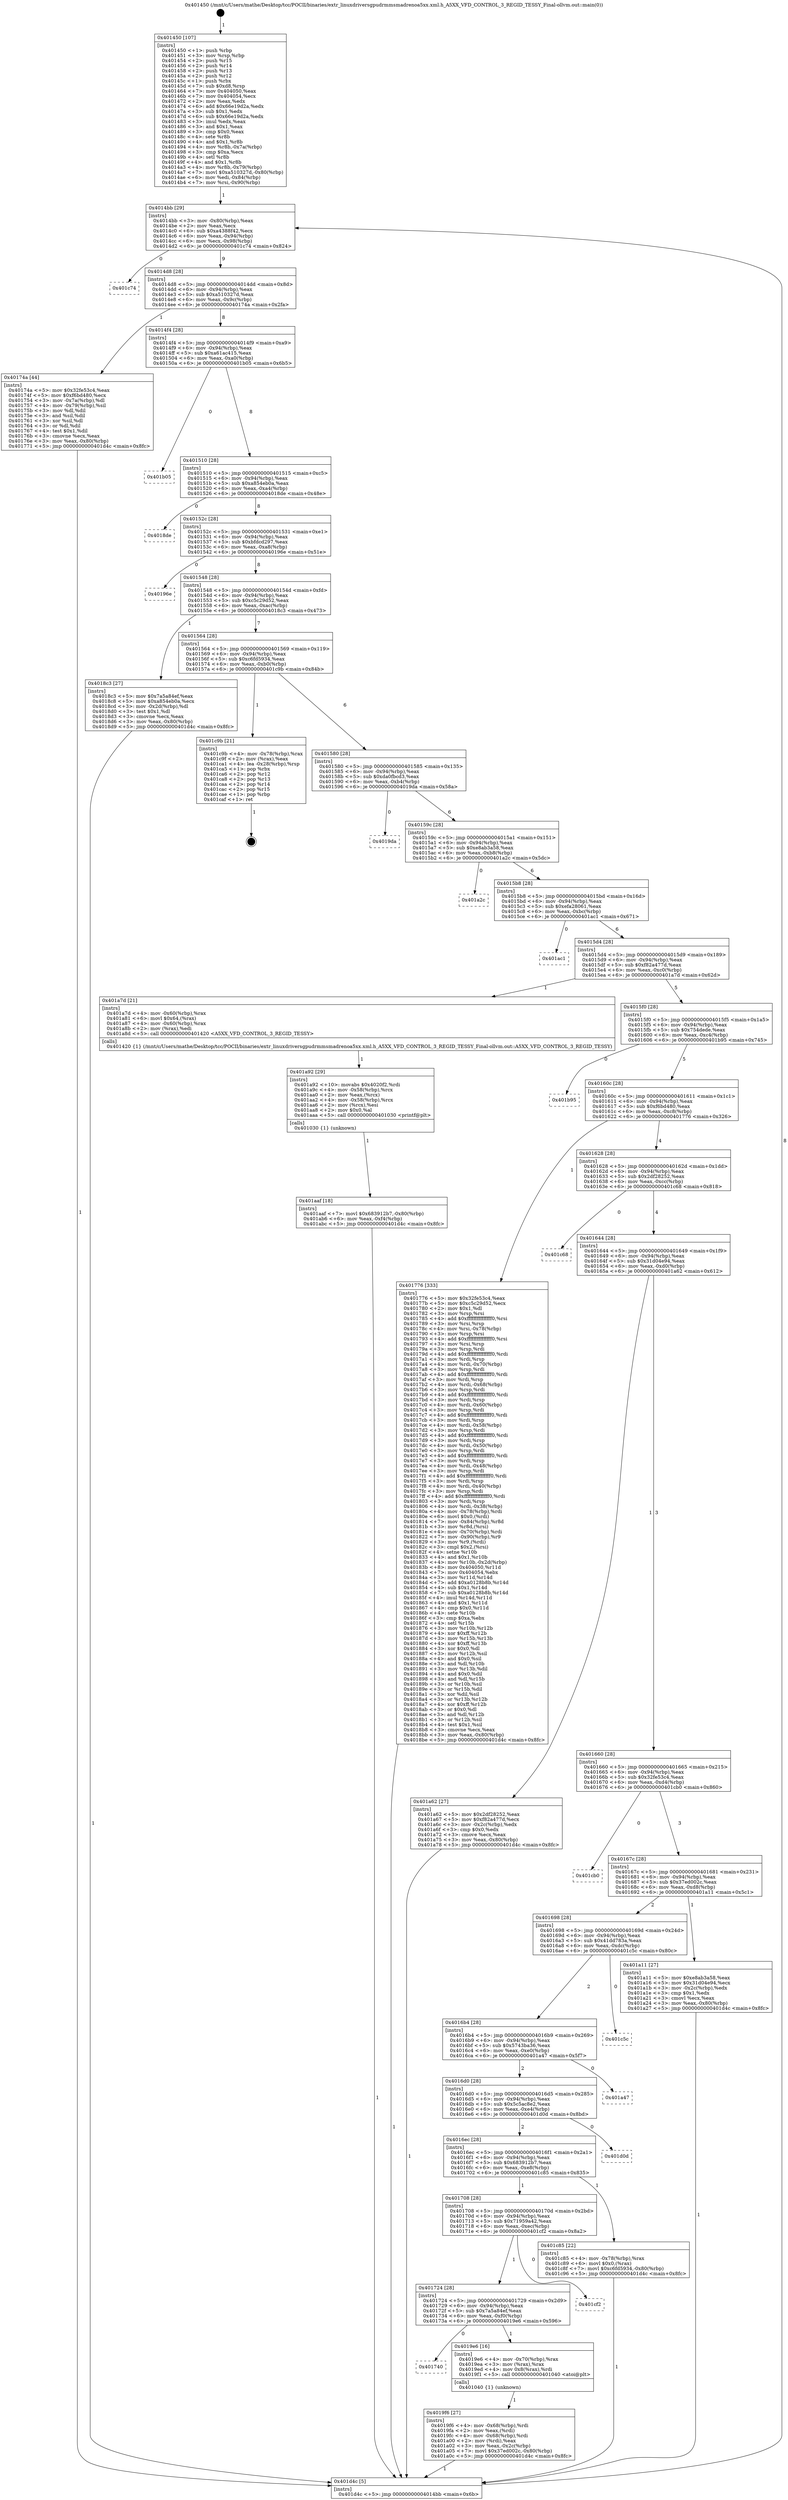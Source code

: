 digraph "0x401450" {
  label = "0x401450 (/mnt/c/Users/mathe/Desktop/tcc/POCII/binaries/extr_linuxdriversgpudrmmsmadrenoa5xx.xml.h_A5XX_VFD_CONTROL_3_REGID_TESSY_Final-ollvm.out::main(0))"
  labelloc = "t"
  node[shape=record]

  Entry [label="",width=0.3,height=0.3,shape=circle,fillcolor=black,style=filled]
  "0x4014bb" [label="{
     0x4014bb [29]\l
     | [instrs]\l
     &nbsp;&nbsp;0x4014bb \<+3\>: mov -0x80(%rbp),%eax\l
     &nbsp;&nbsp;0x4014be \<+2\>: mov %eax,%ecx\l
     &nbsp;&nbsp;0x4014c0 \<+6\>: sub $0xa4388f42,%ecx\l
     &nbsp;&nbsp;0x4014c6 \<+6\>: mov %eax,-0x94(%rbp)\l
     &nbsp;&nbsp;0x4014cc \<+6\>: mov %ecx,-0x98(%rbp)\l
     &nbsp;&nbsp;0x4014d2 \<+6\>: je 0000000000401c74 \<main+0x824\>\l
  }"]
  "0x401c74" [label="{
     0x401c74\l
  }", style=dashed]
  "0x4014d8" [label="{
     0x4014d8 [28]\l
     | [instrs]\l
     &nbsp;&nbsp;0x4014d8 \<+5\>: jmp 00000000004014dd \<main+0x8d\>\l
     &nbsp;&nbsp;0x4014dd \<+6\>: mov -0x94(%rbp),%eax\l
     &nbsp;&nbsp;0x4014e3 \<+5\>: sub $0xa510327d,%eax\l
     &nbsp;&nbsp;0x4014e8 \<+6\>: mov %eax,-0x9c(%rbp)\l
     &nbsp;&nbsp;0x4014ee \<+6\>: je 000000000040174a \<main+0x2fa\>\l
  }"]
  Exit [label="",width=0.3,height=0.3,shape=circle,fillcolor=black,style=filled,peripheries=2]
  "0x40174a" [label="{
     0x40174a [44]\l
     | [instrs]\l
     &nbsp;&nbsp;0x40174a \<+5\>: mov $0x32fe53c4,%eax\l
     &nbsp;&nbsp;0x40174f \<+5\>: mov $0xf6bd480,%ecx\l
     &nbsp;&nbsp;0x401754 \<+3\>: mov -0x7a(%rbp),%dl\l
     &nbsp;&nbsp;0x401757 \<+4\>: mov -0x79(%rbp),%sil\l
     &nbsp;&nbsp;0x40175b \<+3\>: mov %dl,%dil\l
     &nbsp;&nbsp;0x40175e \<+3\>: and %sil,%dil\l
     &nbsp;&nbsp;0x401761 \<+3\>: xor %sil,%dl\l
     &nbsp;&nbsp;0x401764 \<+3\>: or %dl,%dil\l
     &nbsp;&nbsp;0x401767 \<+4\>: test $0x1,%dil\l
     &nbsp;&nbsp;0x40176b \<+3\>: cmovne %ecx,%eax\l
     &nbsp;&nbsp;0x40176e \<+3\>: mov %eax,-0x80(%rbp)\l
     &nbsp;&nbsp;0x401771 \<+5\>: jmp 0000000000401d4c \<main+0x8fc\>\l
  }"]
  "0x4014f4" [label="{
     0x4014f4 [28]\l
     | [instrs]\l
     &nbsp;&nbsp;0x4014f4 \<+5\>: jmp 00000000004014f9 \<main+0xa9\>\l
     &nbsp;&nbsp;0x4014f9 \<+6\>: mov -0x94(%rbp),%eax\l
     &nbsp;&nbsp;0x4014ff \<+5\>: sub $0xa61ac415,%eax\l
     &nbsp;&nbsp;0x401504 \<+6\>: mov %eax,-0xa0(%rbp)\l
     &nbsp;&nbsp;0x40150a \<+6\>: je 0000000000401b05 \<main+0x6b5\>\l
  }"]
  "0x401d4c" [label="{
     0x401d4c [5]\l
     | [instrs]\l
     &nbsp;&nbsp;0x401d4c \<+5\>: jmp 00000000004014bb \<main+0x6b\>\l
  }"]
  "0x401450" [label="{
     0x401450 [107]\l
     | [instrs]\l
     &nbsp;&nbsp;0x401450 \<+1\>: push %rbp\l
     &nbsp;&nbsp;0x401451 \<+3\>: mov %rsp,%rbp\l
     &nbsp;&nbsp;0x401454 \<+2\>: push %r15\l
     &nbsp;&nbsp;0x401456 \<+2\>: push %r14\l
     &nbsp;&nbsp;0x401458 \<+2\>: push %r13\l
     &nbsp;&nbsp;0x40145a \<+2\>: push %r12\l
     &nbsp;&nbsp;0x40145c \<+1\>: push %rbx\l
     &nbsp;&nbsp;0x40145d \<+7\>: sub $0xd8,%rsp\l
     &nbsp;&nbsp;0x401464 \<+7\>: mov 0x404050,%eax\l
     &nbsp;&nbsp;0x40146b \<+7\>: mov 0x404054,%ecx\l
     &nbsp;&nbsp;0x401472 \<+2\>: mov %eax,%edx\l
     &nbsp;&nbsp;0x401474 \<+6\>: add $0x66e19d2a,%edx\l
     &nbsp;&nbsp;0x40147a \<+3\>: sub $0x1,%edx\l
     &nbsp;&nbsp;0x40147d \<+6\>: sub $0x66e19d2a,%edx\l
     &nbsp;&nbsp;0x401483 \<+3\>: imul %edx,%eax\l
     &nbsp;&nbsp;0x401486 \<+3\>: and $0x1,%eax\l
     &nbsp;&nbsp;0x401489 \<+3\>: cmp $0x0,%eax\l
     &nbsp;&nbsp;0x40148c \<+4\>: sete %r8b\l
     &nbsp;&nbsp;0x401490 \<+4\>: and $0x1,%r8b\l
     &nbsp;&nbsp;0x401494 \<+4\>: mov %r8b,-0x7a(%rbp)\l
     &nbsp;&nbsp;0x401498 \<+3\>: cmp $0xa,%ecx\l
     &nbsp;&nbsp;0x40149b \<+4\>: setl %r8b\l
     &nbsp;&nbsp;0x40149f \<+4\>: and $0x1,%r8b\l
     &nbsp;&nbsp;0x4014a3 \<+4\>: mov %r8b,-0x79(%rbp)\l
     &nbsp;&nbsp;0x4014a7 \<+7\>: movl $0xa510327d,-0x80(%rbp)\l
     &nbsp;&nbsp;0x4014ae \<+6\>: mov %edi,-0x84(%rbp)\l
     &nbsp;&nbsp;0x4014b4 \<+7\>: mov %rsi,-0x90(%rbp)\l
  }"]
  "0x401aaf" [label="{
     0x401aaf [18]\l
     | [instrs]\l
     &nbsp;&nbsp;0x401aaf \<+7\>: movl $0x683912b7,-0x80(%rbp)\l
     &nbsp;&nbsp;0x401ab6 \<+6\>: mov %eax,-0xf4(%rbp)\l
     &nbsp;&nbsp;0x401abc \<+5\>: jmp 0000000000401d4c \<main+0x8fc\>\l
  }"]
  "0x401b05" [label="{
     0x401b05\l
  }", style=dashed]
  "0x401510" [label="{
     0x401510 [28]\l
     | [instrs]\l
     &nbsp;&nbsp;0x401510 \<+5\>: jmp 0000000000401515 \<main+0xc5\>\l
     &nbsp;&nbsp;0x401515 \<+6\>: mov -0x94(%rbp),%eax\l
     &nbsp;&nbsp;0x40151b \<+5\>: sub $0xa854eb0a,%eax\l
     &nbsp;&nbsp;0x401520 \<+6\>: mov %eax,-0xa4(%rbp)\l
     &nbsp;&nbsp;0x401526 \<+6\>: je 00000000004018de \<main+0x48e\>\l
  }"]
  "0x401a92" [label="{
     0x401a92 [29]\l
     | [instrs]\l
     &nbsp;&nbsp;0x401a92 \<+10\>: movabs $0x4020f2,%rdi\l
     &nbsp;&nbsp;0x401a9c \<+4\>: mov -0x58(%rbp),%rcx\l
     &nbsp;&nbsp;0x401aa0 \<+2\>: mov %eax,(%rcx)\l
     &nbsp;&nbsp;0x401aa2 \<+4\>: mov -0x58(%rbp),%rcx\l
     &nbsp;&nbsp;0x401aa6 \<+2\>: mov (%rcx),%esi\l
     &nbsp;&nbsp;0x401aa8 \<+2\>: mov $0x0,%al\l
     &nbsp;&nbsp;0x401aaa \<+5\>: call 0000000000401030 \<printf@plt\>\l
     | [calls]\l
     &nbsp;&nbsp;0x401030 \{1\} (unknown)\l
  }"]
  "0x4018de" [label="{
     0x4018de\l
  }", style=dashed]
  "0x40152c" [label="{
     0x40152c [28]\l
     | [instrs]\l
     &nbsp;&nbsp;0x40152c \<+5\>: jmp 0000000000401531 \<main+0xe1\>\l
     &nbsp;&nbsp;0x401531 \<+6\>: mov -0x94(%rbp),%eax\l
     &nbsp;&nbsp;0x401537 \<+5\>: sub $0xbfdcd297,%eax\l
     &nbsp;&nbsp;0x40153c \<+6\>: mov %eax,-0xa8(%rbp)\l
     &nbsp;&nbsp;0x401542 \<+6\>: je 000000000040196e \<main+0x51e\>\l
  }"]
  "0x4019f6" [label="{
     0x4019f6 [27]\l
     | [instrs]\l
     &nbsp;&nbsp;0x4019f6 \<+4\>: mov -0x68(%rbp),%rdi\l
     &nbsp;&nbsp;0x4019fa \<+2\>: mov %eax,(%rdi)\l
     &nbsp;&nbsp;0x4019fc \<+4\>: mov -0x68(%rbp),%rdi\l
     &nbsp;&nbsp;0x401a00 \<+2\>: mov (%rdi),%eax\l
     &nbsp;&nbsp;0x401a02 \<+3\>: mov %eax,-0x2c(%rbp)\l
     &nbsp;&nbsp;0x401a05 \<+7\>: movl $0x37ed002c,-0x80(%rbp)\l
     &nbsp;&nbsp;0x401a0c \<+5\>: jmp 0000000000401d4c \<main+0x8fc\>\l
  }"]
  "0x40196e" [label="{
     0x40196e\l
  }", style=dashed]
  "0x401548" [label="{
     0x401548 [28]\l
     | [instrs]\l
     &nbsp;&nbsp;0x401548 \<+5\>: jmp 000000000040154d \<main+0xfd\>\l
     &nbsp;&nbsp;0x40154d \<+6\>: mov -0x94(%rbp),%eax\l
     &nbsp;&nbsp;0x401553 \<+5\>: sub $0xc5c29d52,%eax\l
     &nbsp;&nbsp;0x401558 \<+6\>: mov %eax,-0xac(%rbp)\l
     &nbsp;&nbsp;0x40155e \<+6\>: je 00000000004018c3 \<main+0x473\>\l
  }"]
  "0x401740" [label="{
     0x401740\l
  }", style=dashed]
  "0x4018c3" [label="{
     0x4018c3 [27]\l
     | [instrs]\l
     &nbsp;&nbsp;0x4018c3 \<+5\>: mov $0x7a5a84ef,%eax\l
     &nbsp;&nbsp;0x4018c8 \<+5\>: mov $0xa854eb0a,%ecx\l
     &nbsp;&nbsp;0x4018cd \<+3\>: mov -0x2d(%rbp),%dl\l
     &nbsp;&nbsp;0x4018d0 \<+3\>: test $0x1,%dl\l
     &nbsp;&nbsp;0x4018d3 \<+3\>: cmovne %ecx,%eax\l
     &nbsp;&nbsp;0x4018d6 \<+3\>: mov %eax,-0x80(%rbp)\l
     &nbsp;&nbsp;0x4018d9 \<+5\>: jmp 0000000000401d4c \<main+0x8fc\>\l
  }"]
  "0x401564" [label="{
     0x401564 [28]\l
     | [instrs]\l
     &nbsp;&nbsp;0x401564 \<+5\>: jmp 0000000000401569 \<main+0x119\>\l
     &nbsp;&nbsp;0x401569 \<+6\>: mov -0x94(%rbp),%eax\l
     &nbsp;&nbsp;0x40156f \<+5\>: sub $0xc6fd5934,%eax\l
     &nbsp;&nbsp;0x401574 \<+6\>: mov %eax,-0xb0(%rbp)\l
     &nbsp;&nbsp;0x40157a \<+6\>: je 0000000000401c9b \<main+0x84b\>\l
  }"]
  "0x4019e6" [label="{
     0x4019e6 [16]\l
     | [instrs]\l
     &nbsp;&nbsp;0x4019e6 \<+4\>: mov -0x70(%rbp),%rax\l
     &nbsp;&nbsp;0x4019ea \<+3\>: mov (%rax),%rax\l
     &nbsp;&nbsp;0x4019ed \<+4\>: mov 0x8(%rax),%rdi\l
     &nbsp;&nbsp;0x4019f1 \<+5\>: call 0000000000401040 \<atoi@plt\>\l
     | [calls]\l
     &nbsp;&nbsp;0x401040 \{1\} (unknown)\l
  }"]
  "0x401c9b" [label="{
     0x401c9b [21]\l
     | [instrs]\l
     &nbsp;&nbsp;0x401c9b \<+4\>: mov -0x78(%rbp),%rax\l
     &nbsp;&nbsp;0x401c9f \<+2\>: mov (%rax),%eax\l
     &nbsp;&nbsp;0x401ca1 \<+4\>: lea -0x28(%rbp),%rsp\l
     &nbsp;&nbsp;0x401ca5 \<+1\>: pop %rbx\l
     &nbsp;&nbsp;0x401ca6 \<+2\>: pop %r12\l
     &nbsp;&nbsp;0x401ca8 \<+2\>: pop %r13\l
     &nbsp;&nbsp;0x401caa \<+2\>: pop %r14\l
     &nbsp;&nbsp;0x401cac \<+2\>: pop %r15\l
     &nbsp;&nbsp;0x401cae \<+1\>: pop %rbp\l
     &nbsp;&nbsp;0x401caf \<+1\>: ret\l
  }"]
  "0x401580" [label="{
     0x401580 [28]\l
     | [instrs]\l
     &nbsp;&nbsp;0x401580 \<+5\>: jmp 0000000000401585 \<main+0x135\>\l
     &nbsp;&nbsp;0x401585 \<+6\>: mov -0x94(%rbp),%eax\l
     &nbsp;&nbsp;0x40158b \<+5\>: sub $0xda0fbcd3,%eax\l
     &nbsp;&nbsp;0x401590 \<+6\>: mov %eax,-0xb4(%rbp)\l
     &nbsp;&nbsp;0x401596 \<+6\>: je 00000000004019da \<main+0x58a\>\l
  }"]
  "0x401724" [label="{
     0x401724 [28]\l
     | [instrs]\l
     &nbsp;&nbsp;0x401724 \<+5\>: jmp 0000000000401729 \<main+0x2d9\>\l
     &nbsp;&nbsp;0x401729 \<+6\>: mov -0x94(%rbp),%eax\l
     &nbsp;&nbsp;0x40172f \<+5\>: sub $0x7a5a84ef,%eax\l
     &nbsp;&nbsp;0x401734 \<+6\>: mov %eax,-0xf0(%rbp)\l
     &nbsp;&nbsp;0x40173a \<+6\>: je 00000000004019e6 \<main+0x596\>\l
  }"]
  "0x4019da" [label="{
     0x4019da\l
  }", style=dashed]
  "0x40159c" [label="{
     0x40159c [28]\l
     | [instrs]\l
     &nbsp;&nbsp;0x40159c \<+5\>: jmp 00000000004015a1 \<main+0x151\>\l
     &nbsp;&nbsp;0x4015a1 \<+6\>: mov -0x94(%rbp),%eax\l
     &nbsp;&nbsp;0x4015a7 \<+5\>: sub $0xe8ab3a58,%eax\l
     &nbsp;&nbsp;0x4015ac \<+6\>: mov %eax,-0xb8(%rbp)\l
     &nbsp;&nbsp;0x4015b2 \<+6\>: je 0000000000401a2c \<main+0x5dc\>\l
  }"]
  "0x401cf2" [label="{
     0x401cf2\l
  }", style=dashed]
  "0x401a2c" [label="{
     0x401a2c\l
  }", style=dashed]
  "0x4015b8" [label="{
     0x4015b8 [28]\l
     | [instrs]\l
     &nbsp;&nbsp;0x4015b8 \<+5\>: jmp 00000000004015bd \<main+0x16d\>\l
     &nbsp;&nbsp;0x4015bd \<+6\>: mov -0x94(%rbp),%eax\l
     &nbsp;&nbsp;0x4015c3 \<+5\>: sub $0xefa28061,%eax\l
     &nbsp;&nbsp;0x4015c8 \<+6\>: mov %eax,-0xbc(%rbp)\l
     &nbsp;&nbsp;0x4015ce \<+6\>: je 0000000000401ac1 \<main+0x671\>\l
  }"]
  "0x401708" [label="{
     0x401708 [28]\l
     | [instrs]\l
     &nbsp;&nbsp;0x401708 \<+5\>: jmp 000000000040170d \<main+0x2bd\>\l
     &nbsp;&nbsp;0x40170d \<+6\>: mov -0x94(%rbp),%eax\l
     &nbsp;&nbsp;0x401713 \<+5\>: sub $0x71959a42,%eax\l
     &nbsp;&nbsp;0x401718 \<+6\>: mov %eax,-0xec(%rbp)\l
     &nbsp;&nbsp;0x40171e \<+6\>: je 0000000000401cf2 \<main+0x8a2\>\l
  }"]
  "0x401ac1" [label="{
     0x401ac1\l
  }", style=dashed]
  "0x4015d4" [label="{
     0x4015d4 [28]\l
     | [instrs]\l
     &nbsp;&nbsp;0x4015d4 \<+5\>: jmp 00000000004015d9 \<main+0x189\>\l
     &nbsp;&nbsp;0x4015d9 \<+6\>: mov -0x94(%rbp),%eax\l
     &nbsp;&nbsp;0x4015df \<+5\>: sub $0xf82a477d,%eax\l
     &nbsp;&nbsp;0x4015e4 \<+6\>: mov %eax,-0xc0(%rbp)\l
     &nbsp;&nbsp;0x4015ea \<+6\>: je 0000000000401a7d \<main+0x62d\>\l
  }"]
  "0x401c85" [label="{
     0x401c85 [22]\l
     | [instrs]\l
     &nbsp;&nbsp;0x401c85 \<+4\>: mov -0x78(%rbp),%rax\l
     &nbsp;&nbsp;0x401c89 \<+6\>: movl $0x0,(%rax)\l
     &nbsp;&nbsp;0x401c8f \<+7\>: movl $0xc6fd5934,-0x80(%rbp)\l
     &nbsp;&nbsp;0x401c96 \<+5\>: jmp 0000000000401d4c \<main+0x8fc\>\l
  }"]
  "0x401a7d" [label="{
     0x401a7d [21]\l
     | [instrs]\l
     &nbsp;&nbsp;0x401a7d \<+4\>: mov -0x60(%rbp),%rax\l
     &nbsp;&nbsp;0x401a81 \<+6\>: movl $0x64,(%rax)\l
     &nbsp;&nbsp;0x401a87 \<+4\>: mov -0x60(%rbp),%rax\l
     &nbsp;&nbsp;0x401a8b \<+2\>: mov (%rax),%edi\l
     &nbsp;&nbsp;0x401a8d \<+5\>: call 0000000000401420 \<A5XX_VFD_CONTROL_3_REGID_TESSY\>\l
     | [calls]\l
     &nbsp;&nbsp;0x401420 \{1\} (/mnt/c/Users/mathe/Desktop/tcc/POCII/binaries/extr_linuxdriversgpudrmmsmadrenoa5xx.xml.h_A5XX_VFD_CONTROL_3_REGID_TESSY_Final-ollvm.out::A5XX_VFD_CONTROL_3_REGID_TESSY)\l
  }"]
  "0x4015f0" [label="{
     0x4015f0 [28]\l
     | [instrs]\l
     &nbsp;&nbsp;0x4015f0 \<+5\>: jmp 00000000004015f5 \<main+0x1a5\>\l
     &nbsp;&nbsp;0x4015f5 \<+6\>: mov -0x94(%rbp),%eax\l
     &nbsp;&nbsp;0x4015fb \<+5\>: sub $0x754dede,%eax\l
     &nbsp;&nbsp;0x401600 \<+6\>: mov %eax,-0xc4(%rbp)\l
     &nbsp;&nbsp;0x401606 \<+6\>: je 0000000000401b95 \<main+0x745\>\l
  }"]
  "0x4016ec" [label="{
     0x4016ec [28]\l
     | [instrs]\l
     &nbsp;&nbsp;0x4016ec \<+5\>: jmp 00000000004016f1 \<main+0x2a1\>\l
     &nbsp;&nbsp;0x4016f1 \<+6\>: mov -0x94(%rbp),%eax\l
     &nbsp;&nbsp;0x4016f7 \<+5\>: sub $0x683912b7,%eax\l
     &nbsp;&nbsp;0x4016fc \<+6\>: mov %eax,-0xe8(%rbp)\l
     &nbsp;&nbsp;0x401702 \<+6\>: je 0000000000401c85 \<main+0x835\>\l
  }"]
  "0x401b95" [label="{
     0x401b95\l
  }", style=dashed]
  "0x40160c" [label="{
     0x40160c [28]\l
     | [instrs]\l
     &nbsp;&nbsp;0x40160c \<+5\>: jmp 0000000000401611 \<main+0x1c1\>\l
     &nbsp;&nbsp;0x401611 \<+6\>: mov -0x94(%rbp),%eax\l
     &nbsp;&nbsp;0x401617 \<+5\>: sub $0xf6bd480,%eax\l
     &nbsp;&nbsp;0x40161c \<+6\>: mov %eax,-0xc8(%rbp)\l
     &nbsp;&nbsp;0x401622 \<+6\>: je 0000000000401776 \<main+0x326\>\l
  }"]
  "0x401d0d" [label="{
     0x401d0d\l
  }", style=dashed]
  "0x401776" [label="{
     0x401776 [333]\l
     | [instrs]\l
     &nbsp;&nbsp;0x401776 \<+5\>: mov $0x32fe53c4,%eax\l
     &nbsp;&nbsp;0x40177b \<+5\>: mov $0xc5c29d52,%ecx\l
     &nbsp;&nbsp;0x401780 \<+2\>: mov $0x1,%dl\l
     &nbsp;&nbsp;0x401782 \<+3\>: mov %rsp,%rsi\l
     &nbsp;&nbsp;0x401785 \<+4\>: add $0xfffffffffffffff0,%rsi\l
     &nbsp;&nbsp;0x401789 \<+3\>: mov %rsi,%rsp\l
     &nbsp;&nbsp;0x40178c \<+4\>: mov %rsi,-0x78(%rbp)\l
     &nbsp;&nbsp;0x401790 \<+3\>: mov %rsp,%rsi\l
     &nbsp;&nbsp;0x401793 \<+4\>: add $0xfffffffffffffff0,%rsi\l
     &nbsp;&nbsp;0x401797 \<+3\>: mov %rsi,%rsp\l
     &nbsp;&nbsp;0x40179a \<+3\>: mov %rsp,%rdi\l
     &nbsp;&nbsp;0x40179d \<+4\>: add $0xfffffffffffffff0,%rdi\l
     &nbsp;&nbsp;0x4017a1 \<+3\>: mov %rdi,%rsp\l
     &nbsp;&nbsp;0x4017a4 \<+4\>: mov %rdi,-0x70(%rbp)\l
     &nbsp;&nbsp;0x4017a8 \<+3\>: mov %rsp,%rdi\l
     &nbsp;&nbsp;0x4017ab \<+4\>: add $0xfffffffffffffff0,%rdi\l
     &nbsp;&nbsp;0x4017af \<+3\>: mov %rdi,%rsp\l
     &nbsp;&nbsp;0x4017b2 \<+4\>: mov %rdi,-0x68(%rbp)\l
     &nbsp;&nbsp;0x4017b6 \<+3\>: mov %rsp,%rdi\l
     &nbsp;&nbsp;0x4017b9 \<+4\>: add $0xfffffffffffffff0,%rdi\l
     &nbsp;&nbsp;0x4017bd \<+3\>: mov %rdi,%rsp\l
     &nbsp;&nbsp;0x4017c0 \<+4\>: mov %rdi,-0x60(%rbp)\l
     &nbsp;&nbsp;0x4017c4 \<+3\>: mov %rsp,%rdi\l
     &nbsp;&nbsp;0x4017c7 \<+4\>: add $0xfffffffffffffff0,%rdi\l
     &nbsp;&nbsp;0x4017cb \<+3\>: mov %rdi,%rsp\l
     &nbsp;&nbsp;0x4017ce \<+4\>: mov %rdi,-0x58(%rbp)\l
     &nbsp;&nbsp;0x4017d2 \<+3\>: mov %rsp,%rdi\l
     &nbsp;&nbsp;0x4017d5 \<+4\>: add $0xfffffffffffffff0,%rdi\l
     &nbsp;&nbsp;0x4017d9 \<+3\>: mov %rdi,%rsp\l
     &nbsp;&nbsp;0x4017dc \<+4\>: mov %rdi,-0x50(%rbp)\l
     &nbsp;&nbsp;0x4017e0 \<+3\>: mov %rsp,%rdi\l
     &nbsp;&nbsp;0x4017e3 \<+4\>: add $0xfffffffffffffff0,%rdi\l
     &nbsp;&nbsp;0x4017e7 \<+3\>: mov %rdi,%rsp\l
     &nbsp;&nbsp;0x4017ea \<+4\>: mov %rdi,-0x48(%rbp)\l
     &nbsp;&nbsp;0x4017ee \<+3\>: mov %rsp,%rdi\l
     &nbsp;&nbsp;0x4017f1 \<+4\>: add $0xfffffffffffffff0,%rdi\l
     &nbsp;&nbsp;0x4017f5 \<+3\>: mov %rdi,%rsp\l
     &nbsp;&nbsp;0x4017f8 \<+4\>: mov %rdi,-0x40(%rbp)\l
     &nbsp;&nbsp;0x4017fc \<+3\>: mov %rsp,%rdi\l
     &nbsp;&nbsp;0x4017ff \<+4\>: add $0xfffffffffffffff0,%rdi\l
     &nbsp;&nbsp;0x401803 \<+3\>: mov %rdi,%rsp\l
     &nbsp;&nbsp;0x401806 \<+4\>: mov %rdi,-0x38(%rbp)\l
     &nbsp;&nbsp;0x40180a \<+4\>: mov -0x78(%rbp),%rdi\l
     &nbsp;&nbsp;0x40180e \<+6\>: movl $0x0,(%rdi)\l
     &nbsp;&nbsp;0x401814 \<+7\>: mov -0x84(%rbp),%r8d\l
     &nbsp;&nbsp;0x40181b \<+3\>: mov %r8d,(%rsi)\l
     &nbsp;&nbsp;0x40181e \<+4\>: mov -0x70(%rbp),%rdi\l
     &nbsp;&nbsp;0x401822 \<+7\>: mov -0x90(%rbp),%r9\l
     &nbsp;&nbsp;0x401829 \<+3\>: mov %r9,(%rdi)\l
     &nbsp;&nbsp;0x40182c \<+3\>: cmpl $0x2,(%rsi)\l
     &nbsp;&nbsp;0x40182f \<+4\>: setne %r10b\l
     &nbsp;&nbsp;0x401833 \<+4\>: and $0x1,%r10b\l
     &nbsp;&nbsp;0x401837 \<+4\>: mov %r10b,-0x2d(%rbp)\l
     &nbsp;&nbsp;0x40183b \<+8\>: mov 0x404050,%r11d\l
     &nbsp;&nbsp;0x401843 \<+7\>: mov 0x404054,%ebx\l
     &nbsp;&nbsp;0x40184a \<+3\>: mov %r11d,%r14d\l
     &nbsp;&nbsp;0x40184d \<+7\>: add $0xa0128b8b,%r14d\l
     &nbsp;&nbsp;0x401854 \<+4\>: sub $0x1,%r14d\l
     &nbsp;&nbsp;0x401858 \<+7\>: sub $0xa0128b8b,%r14d\l
     &nbsp;&nbsp;0x40185f \<+4\>: imul %r14d,%r11d\l
     &nbsp;&nbsp;0x401863 \<+4\>: and $0x1,%r11d\l
     &nbsp;&nbsp;0x401867 \<+4\>: cmp $0x0,%r11d\l
     &nbsp;&nbsp;0x40186b \<+4\>: sete %r10b\l
     &nbsp;&nbsp;0x40186f \<+3\>: cmp $0xa,%ebx\l
     &nbsp;&nbsp;0x401872 \<+4\>: setl %r15b\l
     &nbsp;&nbsp;0x401876 \<+3\>: mov %r10b,%r12b\l
     &nbsp;&nbsp;0x401879 \<+4\>: xor $0xff,%r12b\l
     &nbsp;&nbsp;0x40187d \<+3\>: mov %r15b,%r13b\l
     &nbsp;&nbsp;0x401880 \<+4\>: xor $0xff,%r13b\l
     &nbsp;&nbsp;0x401884 \<+3\>: xor $0x0,%dl\l
     &nbsp;&nbsp;0x401887 \<+3\>: mov %r12b,%sil\l
     &nbsp;&nbsp;0x40188a \<+4\>: and $0x0,%sil\l
     &nbsp;&nbsp;0x40188e \<+3\>: and %dl,%r10b\l
     &nbsp;&nbsp;0x401891 \<+3\>: mov %r13b,%dil\l
     &nbsp;&nbsp;0x401894 \<+4\>: and $0x0,%dil\l
     &nbsp;&nbsp;0x401898 \<+3\>: and %dl,%r15b\l
     &nbsp;&nbsp;0x40189b \<+3\>: or %r10b,%sil\l
     &nbsp;&nbsp;0x40189e \<+3\>: or %r15b,%dil\l
     &nbsp;&nbsp;0x4018a1 \<+3\>: xor %dil,%sil\l
     &nbsp;&nbsp;0x4018a4 \<+3\>: or %r13b,%r12b\l
     &nbsp;&nbsp;0x4018a7 \<+4\>: xor $0xff,%r12b\l
     &nbsp;&nbsp;0x4018ab \<+3\>: or $0x0,%dl\l
     &nbsp;&nbsp;0x4018ae \<+3\>: and %dl,%r12b\l
     &nbsp;&nbsp;0x4018b1 \<+3\>: or %r12b,%sil\l
     &nbsp;&nbsp;0x4018b4 \<+4\>: test $0x1,%sil\l
     &nbsp;&nbsp;0x4018b8 \<+3\>: cmovne %ecx,%eax\l
     &nbsp;&nbsp;0x4018bb \<+3\>: mov %eax,-0x80(%rbp)\l
     &nbsp;&nbsp;0x4018be \<+5\>: jmp 0000000000401d4c \<main+0x8fc\>\l
  }"]
  "0x401628" [label="{
     0x401628 [28]\l
     | [instrs]\l
     &nbsp;&nbsp;0x401628 \<+5\>: jmp 000000000040162d \<main+0x1dd\>\l
     &nbsp;&nbsp;0x40162d \<+6\>: mov -0x94(%rbp),%eax\l
     &nbsp;&nbsp;0x401633 \<+5\>: sub $0x2df28252,%eax\l
     &nbsp;&nbsp;0x401638 \<+6\>: mov %eax,-0xcc(%rbp)\l
     &nbsp;&nbsp;0x40163e \<+6\>: je 0000000000401c68 \<main+0x818\>\l
  }"]
  "0x4016d0" [label="{
     0x4016d0 [28]\l
     | [instrs]\l
     &nbsp;&nbsp;0x4016d0 \<+5\>: jmp 00000000004016d5 \<main+0x285\>\l
     &nbsp;&nbsp;0x4016d5 \<+6\>: mov -0x94(%rbp),%eax\l
     &nbsp;&nbsp;0x4016db \<+5\>: sub $0x5c5ac8e2,%eax\l
     &nbsp;&nbsp;0x4016e0 \<+6\>: mov %eax,-0xe4(%rbp)\l
     &nbsp;&nbsp;0x4016e6 \<+6\>: je 0000000000401d0d \<main+0x8bd\>\l
  }"]
  "0x401a47" [label="{
     0x401a47\l
  }", style=dashed]
  "0x401c68" [label="{
     0x401c68\l
  }", style=dashed]
  "0x401644" [label="{
     0x401644 [28]\l
     | [instrs]\l
     &nbsp;&nbsp;0x401644 \<+5\>: jmp 0000000000401649 \<main+0x1f9\>\l
     &nbsp;&nbsp;0x401649 \<+6\>: mov -0x94(%rbp),%eax\l
     &nbsp;&nbsp;0x40164f \<+5\>: sub $0x31d04e94,%eax\l
     &nbsp;&nbsp;0x401654 \<+6\>: mov %eax,-0xd0(%rbp)\l
     &nbsp;&nbsp;0x40165a \<+6\>: je 0000000000401a62 \<main+0x612\>\l
  }"]
  "0x4016b4" [label="{
     0x4016b4 [28]\l
     | [instrs]\l
     &nbsp;&nbsp;0x4016b4 \<+5\>: jmp 00000000004016b9 \<main+0x269\>\l
     &nbsp;&nbsp;0x4016b9 \<+6\>: mov -0x94(%rbp),%eax\l
     &nbsp;&nbsp;0x4016bf \<+5\>: sub $0x5743ba36,%eax\l
     &nbsp;&nbsp;0x4016c4 \<+6\>: mov %eax,-0xe0(%rbp)\l
     &nbsp;&nbsp;0x4016ca \<+6\>: je 0000000000401a47 \<main+0x5f7\>\l
  }"]
  "0x401a62" [label="{
     0x401a62 [27]\l
     | [instrs]\l
     &nbsp;&nbsp;0x401a62 \<+5\>: mov $0x2df28252,%eax\l
     &nbsp;&nbsp;0x401a67 \<+5\>: mov $0xf82a477d,%ecx\l
     &nbsp;&nbsp;0x401a6c \<+3\>: mov -0x2c(%rbp),%edx\l
     &nbsp;&nbsp;0x401a6f \<+3\>: cmp $0x0,%edx\l
     &nbsp;&nbsp;0x401a72 \<+3\>: cmove %ecx,%eax\l
     &nbsp;&nbsp;0x401a75 \<+3\>: mov %eax,-0x80(%rbp)\l
     &nbsp;&nbsp;0x401a78 \<+5\>: jmp 0000000000401d4c \<main+0x8fc\>\l
  }"]
  "0x401660" [label="{
     0x401660 [28]\l
     | [instrs]\l
     &nbsp;&nbsp;0x401660 \<+5\>: jmp 0000000000401665 \<main+0x215\>\l
     &nbsp;&nbsp;0x401665 \<+6\>: mov -0x94(%rbp),%eax\l
     &nbsp;&nbsp;0x40166b \<+5\>: sub $0x32fe53c4,%eax\l
     &nbsp;&nbsp;0x401670 \<+6\>: mov %eax,-0xd4(%rbp)\l
     &nbsp;&nbsp;0x401676 \<+6\>: je 0000000000401cb0 \<main+0x860\>\l
  }"]
  "0x401c5c" [label="{
     0x401c5c\l
  }", style=dashed]
  "0x401cb0" [label="{
     0x401cb0\l
  }", style=dashed]
  "0x40167c" [label="{
     0x40167c [28]\l
     | [instrs]\l
     &nbsp;&nbsp;0x40167c \<+5\>: jmp 0000000000401681 \<main+0x231\>\l
     &nbsp;&nbsp;0x401681 \<+6\>: mov -0x94(%rbp),%eax\l
     &nbsp;&nbsp;0x401687 \<+5\>: sub $0x37ed002c,%eax\l
     &nbsp;&nbsp;0x40168c \<+6\>: mov %eax,-0xd8(%rbp)\l
     &nbsp;&nbsp;0x401692 \<+6\>: je 0000000000401a11 \<main+0x5c1\>\l
  }"]
  "0x401698" [label="{
     0x401698 [28]\l
     | [instrs]\l
     &nbsp;&nbsp;0x401698 \<+5\>: jmp 000000000040169d \<main+0x24d\>\l
     &nbsp;&nbsp;0x40169d \<+6\>: mov -0x94(%rbp),%eax\l
     &nbsp;&nbsp;0x4016a3 \<+5\>: sub $0x41dd783a,%eax\l
     &nbsp;&nbsp;0x4016a8 \<+6\>: mov %eax,-0xdc(%rbp)\l
     &nbsp;&nbsp;0x4016ae \<+6\>: je 0000000000401c5c \<main+0x80c\>\l
  }"]
  "0x401a11" [label="{
     0x401a11 [27]\l
     | [instrs]\l
     &nbsp;&nbsp;0x401a11 \<+5\>: mov $0xe8ab3a58,%eax\l
     &nbsp;&nbsp;0x401a16 \<+5\>: mov $0x31d04e94,%ecx\l
     &nbsp;&nbsp;0x401a1b \<+3\>: mov -0x2c(%rbp),%edx\l
     &nbsp;&nbsp;0x401a1e \<+3\>: cmp $0x1,%edx\l
     &nbsp;&nbsp;0x401a21 \<+3\>: cmovl %ecx,%eax\l
     &nbsp;&nbsp;0x401a24 \<+3\>: mov %eax,-0x80(%rbp)\l
     &nbsp;&nbsp;0x401a27 \<+5\>: jmp 0000000000401d4c \<main+0x8fc\>\l
  }"]
  Entry -> "0x401450" [label=" 1"]
  "0x4014bb" -> "0x401c74" [label=" 0"]
  "0x4014bb" -> "0x4014d8" [label=" 9"]
  "0x401c9b" -> Exit [label=" 1"]
  "0x4014d8" -> "0x40174a" [label=" 1"]
  "0x4014d8" -> "0x4014f4" [label=" 8"]
  "0x40174a" -> "0x401d4c" [label=" 1"]
  "0x401450" -> "0x4014bb" [label=" 1"]
  "0x401d4c" -> "0x4014bb" [label=" 8"]
  "0x401c85" -> "0x401d4c" [label=" 1"]
  "0x4014f4" -> "0x401b05" [label=" 0"]
  "0x4014f4" -> "0x401510" [label=" 8"]
  "0x401aaf" -> "0x401d4c" [label=" 1"]
  "0x401510" -> "0x4018de" [label=" 0"]
  "0x401510" -> "0x40152c" [label=" 8"]
  "0x401a92" -> "0x401aaf" [label=" 1"]
  "0x40152c" -> "0x40196e" [label=" 0"]
  "0x40152c" -> "0x401548" [label=" 8"]
  "0x401a7d" -> "0x401a92" [label=" 1"]
  "0x401548" -> "0x4018c3" [label=" 1"]
  "0x401548" -> "0x401564" [label=" 7"]
  "0x401a62" -> "0x401d4c" [label=" 1"]
  "0x401564" -> "0x401c9b" [label=" 1"]
  "0x401564" -> "0x401580" [label=" 6"]
  "0x401a11" -> "0x401d4c" [label=" 1"]
  "0x401580" -> "0x4019da" [label=" 0"]
  "0x401580" -> "0x40159c" [label=" 6"]
  "0x4019e6" -> "0x4019f6" [label=" 1"]
  "0x40159c" -> "0x401a2c" [label=" 0"]
  "0x40159c" -> "0x4015b8" [label=" 6"]
  "0x401724" -> "0x401740" [label=" 0"]
  "0x4015b8" -> "0x401ac1" [label=" 0"]
  "0x4015b8" -> "0x4015d4" [label=" 6"]
  "0x4019f6" -> "0x401d4c" [label=" 1"]
  "0x4015d4" -> "0x401a7d" [label=" 1"]
  "0x4015d4" -> "0x4015f0" [label=" 5"]
  "0x401708" -> "0x401724" [label=" 1"]
  "0x4015f0" -> "0x401b95" [label=" 0"]
  "0x4015f0" -> "0x40160c" [label=" 5"]
  "0x401724" -> "0x4019e6" [label=" 1"]
  "0x40160c" -> "0x401776" [label=" 1"]
  "0x40160c" -> "0x401628" [label=" 4"]
  "0x4016ec" -> "0x401708" [label=" 1"]
  "0x401776" -> "0x401d4c" [label=" 1"]
  "0x4018c3" -> "0x401d4c" [label=" 1"]
  "0x401708" -> "0x401cf2" [label=" 0"]
  "0x401628" -> "0x401c68" [label=" 0"]
  "0x401628" -> "0x401644" [label=" 4"]
  "0x4016d0" -> "0x4016ec" [label=" 2"]
  "0x401644" -> "0x401a62" [label=" 1"]
  "0x401644" -> "0x401660" [label=" 3"]
  "0x4016ec" -> "0x401c85" [label=" 1"]
  "0x401660" -> "0x401cb0" [label=" 0"]
  "0x401660" -> "0x40167c" [label=" 3"]
  "0x4016b4" -> "0x4016d0" [label=" 2"]
  "0x40167c" -> "0x401a11" [label=" 1"]
  "0x40167c" -> "0x401698" [label=" 2"]
  "0x4016b4" -> "0x401a47" [label=" 0"]
  "0x401698" -> "0x401c5c" [label=" 0"]
  "0x401698" -> "0x4016b4" [label=" 2"]
  "0x4016d0" -> "0x401d0d" [label=" 0"]
}
